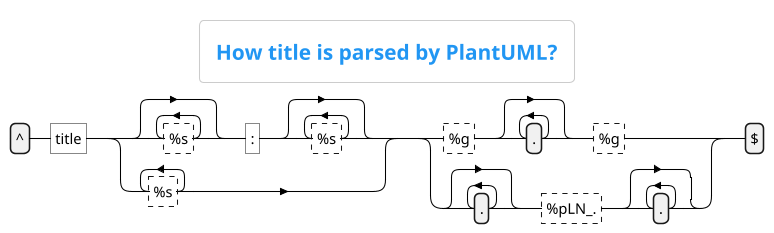 ' Do not edit
' Theme Gallery
' autogenerated by script
'
@startregex
!theme materia
title How title is parsed by PlantUML?
^title(?:[%s]*:[%s]*|[%s]+)(?:(?:[%g](.*)[%g])|(?:(.*[%pLN_.].*)))$
@endregex
